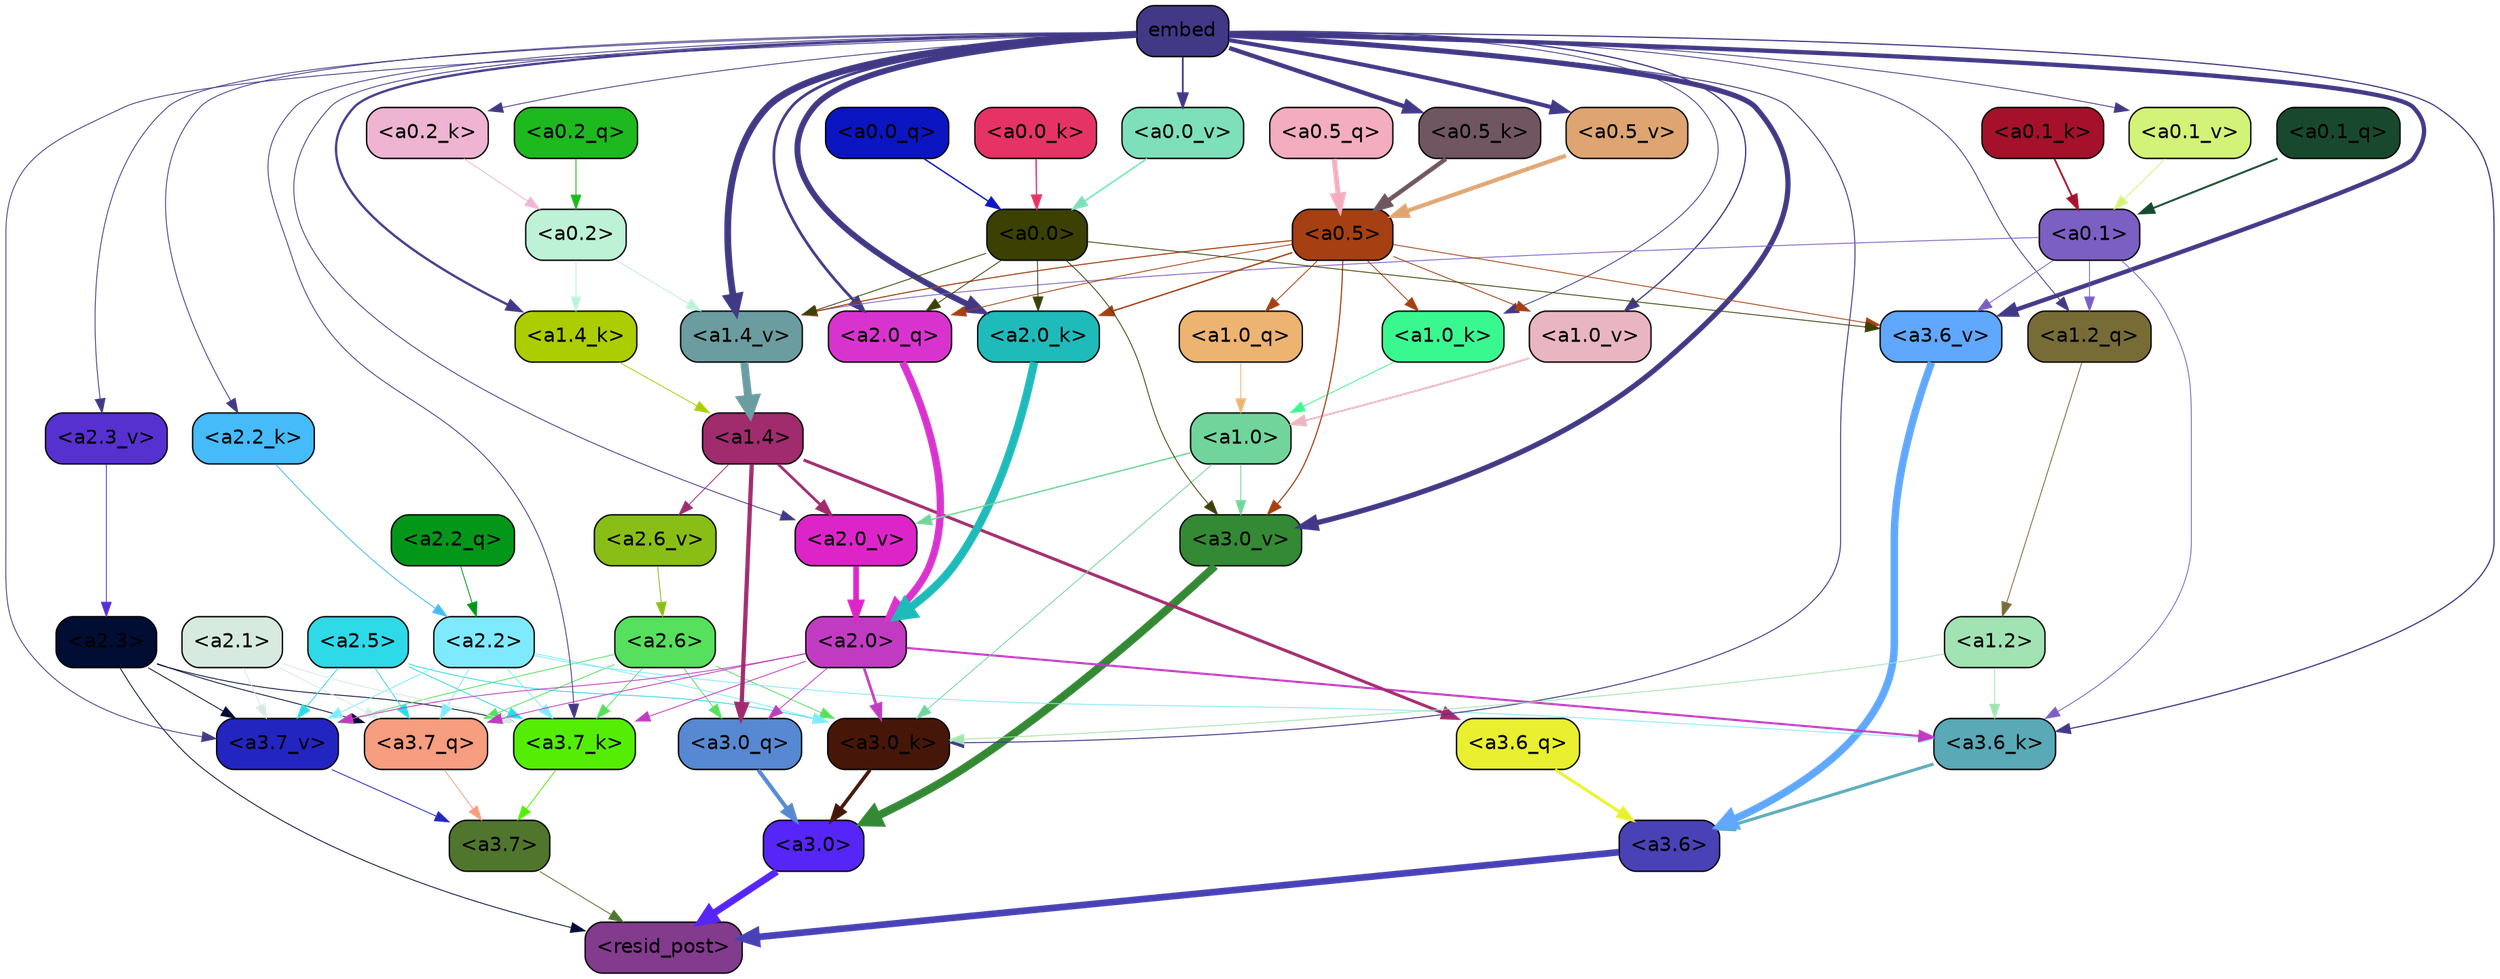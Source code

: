 strict digraph "" {
	graph [bgcolor=transparent,
		layout=dot,
		overlap=false,
		splines=true
	];
	"<a3.7>"	[color=black,
		fillcolor="#50762d",
		fontname=Helvetica,
		shape=box,
		style="filled, rounded"];
	"<resid_post>"	[color=black,
		fillcolor="#823b8d",
		fontname=Helvetica,
		shape=box,
		style="filled, rounded"];
	"<a3.7>" -> "<resid_post>"	[color="#50762d",
		penwidth=0.6];
	"<a3.6>"	[color=black,
		fillcolor="#4942b6",
		fontname=Helvetica,
		shape=box,
		style="filled, rounded"];
	"<a3.6>" -> "<resid_post>"	[color="#4942b6",
		penwidth=4.7534414529800415];
	"<a3.0>"	[color=black,
		fillcolor="#5625f7",
		fontname=Helvetica,
		shape=box,
		style="filled, rounded"];
	"<a3.0>" -> "<resid_post>"	[color="#5625f7",
		penwidth=4.898576855659485];
	"<a2.3>"	[color=black,
		fillcolor="#020d34",
		fontname=Helvetica,
		shape=box,
		style="filled, rounded"];
	"<a2.3>" -> "<resid_post>"	[color="#020d34",
		penwidth=0.6];
	"<a3.7_q>"	[color=black,
		fillcolor="#f79d80",
		fontname=Helvetica,
		shape=box,
		style="filled, rounded"];
	"<a2.3>" -> "<a3.7_q>"	[color="#020d34",
		penwidth=0.6];
	"<a3.7_k>"	[color=black,
		fillcolor="#53ee04",
		fontname=Helvetica,
		shape=box,
		style="filled, rounded"];
	"<a2.3>" -> "<a3.7_k>"	[color="#020d34",
		penwidth=0.6];
	"<a3.7_v>"	[color=black,
		fillcolor="#2325c0",
		fontname=Helvetica,
		shape=box,
		style="filled, rounded"];
	"<a2.3>" -> "<a3.7_v>"	[color="#020d34",
		penwidth=0.6];
	"<a3.7_q>" -> "<a3.7>"	[color="#f79d80",
		penwidth=0.6];
	"<a3.6_q>"	[color=black,
		fillcolor="#e8f02f",
		fontname=Helvetica,
		shape=box,
		style="filled, rounded"];
	"<a3.6_q>" -> "<a3.6>"	[color="#e8f02f",
		penwidth=2.160832464694977];
	"<a3.0_q>"	[color=black,
		fillcolor="#5689d1",
		fontname=Helvetica,
		shape=box,
		style="filled, rounded"];
	"<a3.0_q>" -> "<a3.0>"	[color="#5689d1",
		penwidth=2.870753765106201];
	"<a3.7_k>" -> "<a3.7>"	[color="#53ee04",
		penwidth=0.6];
	"<a3.6_k>"	[color=black,
		fillcolor="#59a9b6",
		fontname=Helvetica,
		shape=box,
		style="filled, rounded"];
	"<a3.6_k>" -> "<a3.6>"	[color="#59a9b6",
		penwidth=2.13908451795578];
	"<a3.0_k>"	[color=black,
		fillcolor="#461708",
		fontname=Helvetica,
		shape=box,
		style="filled, rounded"];
	"<a3.0_k>" -> "<a3.0>"	[color="#461708",
		penwidth=2.520303964614868];
	"<a3.7_v>" -> "<a3.7>"	[color="#2325c0",
		penwidth=0.6];
	"<a3.6_v>"	[color=black,
		fillcolor="#60a7fe",
		fontname=Helvetica,
		shape=box,
		style="filled, rounded"];
	"<a3.6_v>" -> "<a3.6>"	[color="#60a7fe",
		penwidth=5.297133803367615];
	"<a3.0_v>"	[color=black,
		fillcolor="#348934",
		fontname=Helvetica,
		shape=box,
		style="filled, rounded"];
	"<a3.0_v>" -> "<a3.0>"	[color="#348934",
		penwidth=5.680712580680847];
	"<a2.6>"	[color=black,
		fillcolor="#56e05d",
		fontname=Helvetica,
		shape=box,
		style="filled, rounded"];
	"<a2.6>" -> "<a3.7_q>"	[color="#56e05d",
		penwidth=0.6];
	"<a2.6>" -> "<a3.0_q>"	[color="#56e05d",
		penwidth=0.6];
	"<a2.6>" -> "<a3.7_k>"	[color="#56e05d",
		penwidth=0.6];
	"<a2.6>" -> "<a3.0_k>"	[color="#56e05d",
		penwidth=0.6];
	"<a2.6>" -> "<a3.7_v>"	[color="#56e05d",
		penwidth=0.6];
	"<a2.5>"	[color=black,
		fillcolor="#2ed9e8",
		fontname=Helvetica,
		shape=box,
		style="filled, rounded"];
	"<a2.5>" -> "<a3.7_q>"	[color="#2ed9e8",
		penwidth=0.6];
	"<a2.5>" -> "<a3.7_k>"	[color="#2ed9e8",
		penwidth=0.6];
	"<a2.5>" -> "<a3.0_k>"	[color="#2ed9e8",
		penwidth=0.6];
	"<a2.5>" -> "<a3.7_v>"	[color="#2ed9e8",
		penwidth=0.6];
	"<a2.2>"	[color=black,
		fillcolor="#7feafe",
		fontname=Helvetica,
		shape=box,
		style="filled, rounded"];
	"<a2.2>" -> "<a3.7_q>"	[color="#7feafe",
		penwidth=0.6];
	"<a2.2>" -> "<a3.7_k>"	[color="#7feafe",
		penwidth=0.6];
	"<a2.2>" -> "<a3.6_k>"	[color="#7feafe",
		penwidth=0.6];
	"<a2.2>" -> "<a3.0_k>"	[color="#7feafe",
		penwidth=0.6];
	"<a2.2>" -> "<a3.7_v>"	[color="#7feafe",
		penwidth=0.6];
	"<a2.1>"	[color=black,
		fillcolor="#d7eadf",
		fontname=Helvetica,
		shape=box,
		style="filled, rounded"];
	"<a2.1>" -> "<a3.7_q>"	[color="#d7eadf",
		penwidth=0.6];
	"<a2.1>" -> "<a3.7_k>"	[color="#d7eadf",
		penwidth=0.6];
	"<a2.1>" -> "<a3.7_v>"	[color="#d7eadf",
		penwidth=0.6];
	"<a2.0>"	[color=black,
		fillcolor="#c13bc2",
		fontname=Helvetica,
		shape=box,
		style="filled, rounded"];
	"<a2.0>" -> "<a3.7_q>"	[color="#c13bc2",
		penwidth=0.6];
	"<a2.0>" -> "<a3.0_q>"	[color="#c13bc2",
		penwidth=0.6];
	"<a2.0>" -> "<a3.7_k>"	[color="#c13bc2",
		penwidth=0.6];
	"<a2.0>" -> "<a3.6_k>"	[color="#c13bc2",
		penwidth=1.4784413101151586];
	"<a2.0>" -> "<a3.0_k>"	[color="#c13bc2",
		penwidth=1.8858084231615067];
	"<a2.0>" -> "<a3.7_v>"	[color="#c13bc2",
		penwidth=0.6];
	"<a1.4>"	[color=black,
		fillcolor="#a02b6d",
		fontname=Helvetica,
		shape=box,
		style="filled, rounded"];
	"<a1.4>" -> "<a3.6_q>"	[color="#a02b6d",
		penwidth=2.149975523352623];
	"<a1.4>" -> "<a3.0_q>"	[color="#a02b6d",
		penwidth=3.0018038749694824];
	"<a2.6_v>"	[color=black,
		fillcolor="#89be16",
		fontname=Helvetica,
		shape=box,
		style="filled, rounded"];
	"<a1.4>" -> "<a2.6_v>"	[color="#a02b6d",
		penwidth=0.6];
	"<a2.0_v>"	[color=black,
		fillcolor="#dd24c9",
		fontname=Helvetica,
		shape=box,
		style="filled, rounded"];
	"<a1.4>" -> "<a2.0_v>"	[color="#a02b6d",
		penwidth=1.925402581691742];
	embed	[color=black,
		fillcolor="#413986",
		fontname=Helvetica,
		shape=box,
		style="filled, rounded"];
	embed -> "<a3.7_k>"	[color="#413986",
		penwidth=0.6];
	embed -> "<a3.6_k>"	[color="#413986",
		penwidth=0.8552796393632889];
	embed -> "<a3.0_k>"	[color="#413986",
		penwidth=0.691851794719696];
	embed -> "<a3.7_v>"	[color="#413986",
		penwidth=0.6];
	embed -> "<a3.6_v>"	[color="#413986",
		penwidth=3.067279100418091];
	embed -> "<a3.0_v>"	[color="#413986",
		penwidth=3.6927278637886047];
	"<a2.0_q>"	[color=black,
		fillcolor="#d933cf",
		fontname=Helvetica,
		shape=box,
		style="filled, rounded"];
	embed -> "<a2.0_q>"	[color="#413986",
		penwidth=1.944248914718628];
	"<a2.2_k>"	[color=black,
		fillcolor="#46bbfa",
		fontname=Helvetica,
		shape=box,
		style="filled, rounded"];
	embed -> "<a2.2_k>"	[color="#413986",
		penwidth=0.6];
	"<a2.0_k>"	[color=black,
		fillcolor="#1fbaba",
		fontname=Helvetica,
		shape=box,
		style="filled, rounded"];
	embed -> "<a2.0_k>"	[color="#413986",
		penwidth=4.198909968137741];
	"<a2.3_v>"	[color=black,
		fillcolor="#5730d0",
		fontname=Helvetica,
		shape=box,
		style="filled, rounded"];
	embed -> "<a2.3_v>"	[color="#413986",
		penwidth=0.6];
	embed -> "<a2.0_v>"	[color="#413986",
		penwidth=0.6];
	"<a1.2_q>"	[color=black,
		fillcolor="#776c36",
		fontname=Helvetica,
		shape=box,
		style="filled, rounded"];
	embed -> "<a1.2_q>"	[color="#413986",
		penwidth=0.6];
	"<a1.4_k>"	[color=black,
		fillcolor="#accd01",
		fontname=Helvetica,
		shape=box,
		style="filled, rounded"];
	embed -> "<a1.4_k>"	[color="#413986",
		penwidth=1.6299549341201782];
	"<a1.0_k>"	[color=black,
		fillcolor="#3af890",
		fontname=Helvetica,
		shape=box,
		style="filled, rounded"];
	embed -> "<a1.0_k>"	[color="#413986",
		penwidth=0.6];
	"<a1.4_v>"	[color=black,
		fillcolor="#6a9ca0",
		fontname=Helvetica,
		shape=box,
		style="filled, rounded"];
	embed -> "<a1.4_v>"	[color="#413986",
		penwidth=4.780120432376862];
	"<a1.0_v>"	[color=black,
		fillcolor="#e9b5c0",
		fontname=Helvetica,
		shape=box,
		style="filled, rounded"];
	embed -> "<a1.0_v>"	[color="#413986",
		penwidth=0.8886437299661338];
	"<a0.5_k>"	[color=black,
		fillcolor="#6f5661",
		fontname=Helvetica,
		shape=box,
		style="filled, rounded"];
	embed -> "<a0.5_k>"	[color="#413986",
		penwidth=3.105745553970337];
	"<a0.2_k>"	[color=black,
		fillcolor="#eeb4d1",
		fontname=Helvetica,
		shape=box,
		style="filled, rounded"];
	embed -> "<a0.2_k>"	[color="#413986",
		penwidth=0.6];
	"<a0.5_v>"	[color=black,
		fillcolor="#dea572",
		fontname=Helvetica,
		shape=box,
		style="filled, rounded"];
	embed -> "<a0.5_v>"	[color="#413986",
		penwidth=2.905687689781189];
	"<a0.1_v>"	[color=black,
		fillcolor="#d2f377",
		fontname=Helvetica,
		shape=box,
		style="filled, rounded"];
	embed -> "<a0.1_v>"	[color="#413986",
		penwidth=0.6];
	"<a0.0_v>"	[color=black,
		fillcolor="#7de0ba",
		fontname=Helvetica,
		shape=box,
		style="filled, rounded"];
	embed -> "<a0.0_v>"	[color="#413986",
		penwidth=1.2382409572601318];
	"<a1.2>"	[color=black,
		fillcolor="#a1e3b2",
		fontname=Helvetica,
		shape=box,
		style="filled, rounded"];
	"<a1.2>" -> "<a3.6_k>"	[color="#a1e3b2",
		penwidth=0.6];
	"<a1.2>" -> "<a3.0_k>"	[color="#a1e3b2",
		penwidth=0.6];
	"<a0.1>"	[color=black,
		fillcolor="#7b5fc2",
		fontname=Helvetica,
		shape=box,
		style="filled, rounded"];
	"<a0.1>" -> "<a3.6_k>"	[color="#7b5fc2",
		penwidth=0.6];
	"<a0.1>" -> "<a3.6_v>"	[color="#7b5fc2",
		penwidth=0.6];
	"<a0.1>" -> "<a1.2_q>"	[color="#7b5fc2",
		penwidth=0.6];
	"<a0.1>" -> "<a1.4_v>"	[color="#7b5fc2",
		penwidth=0.6];
	"<a1.0>"	[color=black,
		fillcolor="#71d59b",
		fontname=Helvetica,
		shape=box,
		style="filled, rounded"];
	"<a1.0>" -> "<a3.0_k>"	[color="#71d59b",
		penwidth=0.6];
	"<a1.0>" -> "<a3.0_v>"	[color="#71d59b",
		penwidth=0.6];
	"<a1.0>" -> "<a2.0_v>"	[color="#71d59b",
		penwidth=0.9920598268508911];
	"<a0.5>"	[color=black,
		fillcolor="#a63f11",
		fontname=Helvetica,
		shape=box,
		style="filled, rounded"];
	"<a0.5>" -> "<a3.6_v>"	[color="#a63f11",
		penwidth=0.6];
	"<a0.5>" -> "<a3.0_v>"	[color="#a63f11",
		penwidth=0.8028683364391327];
	"<a0.5>" -> "<a2.0_q>"	[color="#a63f11",
		penwidth=0.6];
	"<a0.5>" -> "<a2.0_k>"	[color="#a63f11",
		penwidth=0.9883035719394684];
	"<a1.0_q>"	[color=black,
		fillcolor="#edb371",
		fontname=Helvetica,
		shape=box,
		style="filled, rounded"];
	"<a0.5>" -> "<a1.0_q>"	[color="#a63f11",
		penwidth=0.6];
	"<a0.5>" -> "<a1.0_k>"	[color="#a63f11",
		penwidth=0.6];
	"<a0.5>" -> "<a1.4_v>"	[color="#a63f11",
		penwidth=0.7686666250228882];
	"<a0.5>" -> "<a1.0_v>"	[color="#a63f11",
		penwidth=0.6];
	"<a0.0>"	[color=black,
		fillcolor="#3c4003",
		fontname=Helvetica,
		shape=box,
		style="filled, rounded"];
	"<a0.0>" -> "<a3.6_v>"	[color="#3c4003",
		penwidth=0.6];
	"<a0.0>" -> "<a3.0_v>"	[color="#3c4003",
		penwidth=0.6];
	"<a0.0>" -> "<a2.0_q>"	[color="#3c4003",
		penwidth=0.6];
	"<a0.0>" -> "<a2.0_k>"	[color="#3c4003",
		penwidth=0.6];
	"<a0.0>" -> "<a1.4_v>"	[color="#3c4003",
		penwidth=0.6];
	"<a2.2_q>"	[color=black,
		fillcolor="#039719",
		fontname=Helvetica,
		shape=box,
		style="filled, rounded"];
	"<a2.2_q>" -> "<a2.2>"	[color="#039719",
		penwidth=0.6];
	"<a2.0_q>" -> "<a2.0>"	[color="#d933cf",
		penwidth=5.1847569942474365];
	"<a2.2_k>" -> "<a2.2>"	[color="#46bbfa",
		penwidth=0.6149471998214722];
	"<a2.0_k>" -> "<a2.0>"	[color="#1fbaba",
		penwidth=5.773491740226746];
	"<a2.6_v>" -> "<a2.6>"	[color="#89be16",
		penwidth=0.6];
	"<a2.3_v>" -> "<a2.3>"	[color="#5730d0",
		penwidth=0.6];
	"<a2.0_v>" -> "<a2.0>"	[color="#dd24c9",
		penwidth=3.9731863737106323];
	"<a1.2_q>" -> "<a1.2>"	[color="#776c36",
		penwidth=0.6];
	"<a1.0_q>" -> "<a1.0>"	[color="#edb371",
		penwidth=0.6];
	"<a1.4_k>" -> "<a1.4>"	[color="#accd01",
		penwidth=0.6];
	"<a1.0_k>" -> "<a1.0>"	[color="#3af890",
		penwidth=0.6];
	"<a1.4_v>" -> "<a1.4>"	[color="#6a9ca0",
		penwidth=5.565408229827881];
	"<a1.0_v>" -> "<a1.0>"	[color="#e9b5c0",
		penwidth=1.3358666002750397];
	"<a0.2>"	[color=black,
		fillcolor="#bdf2d7",
		fontname=Helvetica,
		shape=box,
		style="filled, rounded"];
	"<a0.2>" -> "<a1.4_k>"	[color="#bdf2d7",
		penwidth=0.6];
	"<a0.2>" -> "<a1.4_v>"	[color="#bdf2d7",
		penwidth=0.6];
	"<a0.5_q>"	[color=black,
		fillcolor="#f3adbe",
		fontname=Helvetica,
		shape=box,
		style="filled, rounded"];
	"<a0.5_q>" -> "<a0.5>"	[color="#f3adbe",
		penwidth=3.473052144050598];
	"<a0.2_q>"	[color=black,
		fillcolor="#1eb81f",
		fontname=Helvetica,
		shape=box,
		style="filled, rounded"];
	"<a0.2_q>" -> "<a0.2>"	[color="#1eb81f",
		penwidth=0.615731954574585];
	"<a0.1_q>"	[color=black,
		fillcolor="#18492e",
		fontname=Helvetica,
		shape=box,
		style="filled, rounded"];
	"<a0.1_q>" -> "<a0.1>"	[color="#18492e",
		penwidth=1.372210443019867];
	"<a0.0_q>"	[color=black,
		fillcolor="#0b15c1",
		fontname=Helvetica,
		shape=box,
		style="filled, rounded"];
	"<a0.0_q>" -> "<a0.0>"	[color="#0b15c1",
		penwidth=0.9833199977874756];
	"<a0.5_k>" -> "<a0.5>"	[color="#6f5661",
		penwidth=3.105746805667877];
	"<a0.2_k>" -> "<a0.2>"	[color="#eeb4d1",
		penwidth=0.6];
	"<a0.1_k>"	[color=black,
		fillcolor="#a5112a",
		fontname=Helvetica,
		shape=box,
		style="filled, rounded"];
	"<a0.1_k>" -> "<a0.1>"	[color="#a5112a",
		penwidth=1.2916463017463684];
	"<a0.0_k>"	[color=black,
		fillcolor="#e63365",
		fontname=Helvetica,
		shape=box,
		style="filled, rounded"];
	"<a0.0_k>" -> "<a0.0>"	[color="#e63365",
		penwidth=0.9117016792297363];
	"<a0.5_v>" -> "<a0.5>"	[color="#dea572",
		penwidth=2.9294926524162292];
	"<a0.1_v>" -> "<a0.1>"	[color="#d2f377",
		penwidth=0.6];
	"<a0.0_v>" -> "<a0.0>"	[color="#7de0ba",
		penwidth=1.2382320165634155];
}
